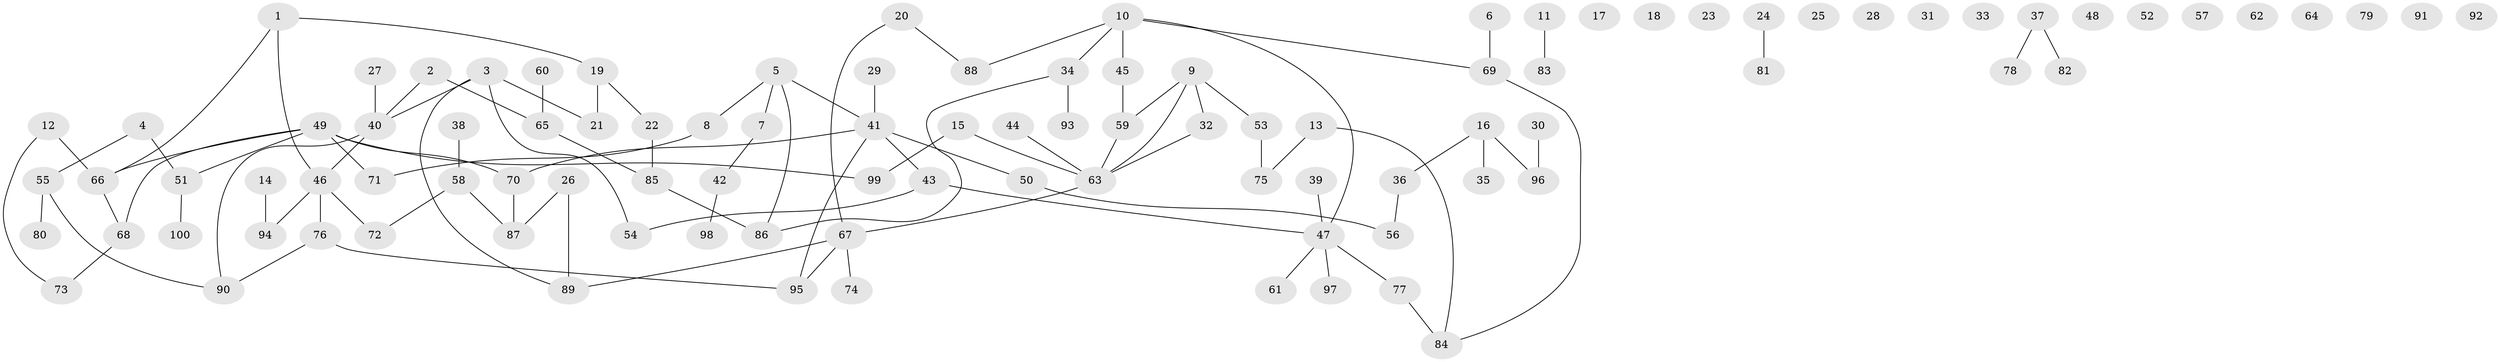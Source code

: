 // coarse degree distribution, {9: 0.02040816326530612, 2: 0.1836734693877551, 6: 0.02040816326530612, 3: 0.04081632653061224, 12: 0.02040816326530612, 5: 0.04081632653061224, 0: 0.3673469387755102, 1: 0.24489795918367346, 4: 0.04081632653061224, 7: 0.02040816326530612}
// Generated by graph-tools (version 1.1) at 2025/16/03/04/25 18:16:46]
// undirected, 100 vertices, 102 edges
graph export_dot {
graph [start="1"]
  node [color=gray90,style=filled];
  1;
  2;
  3;
  4;
  5;
  6;
  7;
  8;
  9;
  10;
  11;
  12;
  13;
  14;
  15;
  16;
  17;
  18;
  19;
  20;
  21;
  22;
  23;
  24;
  25;
  26;
  27;
  28;
  29;
  30;
  31;
  32;
  33;
  34;
  35;
  36;
  37;
  38;
  39;
  40;
  41;
  42;
  43;
  44;
  45;
  46;
  47;
  48;
  49;
  50;
  51;
  52;
  53;
  54;
  55;
  56;
  57;
  58;
  59;
  60;
  61;
  62;
  63;
  64;
  65;
  66;
  67;
  68;
  69;
  70;
  71;
  72;
  73;
  74;
  75;
  76;
  77;
  78;
  79;
  80;
  81;
  82;
  83;
  84;
  85;
  86;
  87;
  88;
  89;
  90;
  91;
  92;
  93;
  94;
  95;
  96;
  97;
  98;
  99;
  100;
  1 -- 19;
  1 -- 46;
  1 -- 66;
  2 -- 40;
  2 -- 65;
  3 -- 21;
  3 -- 40;
  3 -- 54;
  3 -- 89;
  4 -- 51;
  4 -- 55;
  5 -- 7;
  5 -- 8;
  5 -- 41;
  5 -- 86;
  6 -- 69;
  7 -- 42;
  8 -- 71;
  9 -- 32;
  9 -- 53;
  9 -- 59;
  9 -- 63;
  10 -- 34;
  10 -- 45;
  10 -- 47;
  10 -- 69;
  10 -- 88;
  11 -- 83;
  12 -- 66;
  12 -- 73;
  13 -- 75;
  13 -- 84;
  14 -- 94;
  15 -- 63;
  15 -- 99;
  16 -- 35;
  16 -- 36;
  16 -- 96;
  19 -- 21;
  19 -- 22;
  20 -- 67;
  20 -- 88;
  22 -- 85;
  24 -- 81;
  26 -- 87;
  26 -- 89;
  27 -- 40;
  29 -- 41;
  30 -- 96;
  32 -- 63;
  34 -- 86;
  34 -- 93;
  36 -- 56;
  37 -- 78;
  37 -- 82;
  38 -- 58;
  39 -- 47;
  40 -- 46;
  40 -- 90;
  41 -- 43;
  41 -- 50;
  41 -- 70;
  41 -- 95;
  42 -- 98;
  43 -- 47;
  43 -- 54;
  44 -- 63;
  45 -- 59;
  46 -- 72;
  46 -- 76;
  46 -- 94;
  47 -- 61;
  47 -- 77;
  47 -- 97;
  49 -- 51;
  49 -- 66;
  49 -- 68;
  49 -- 70;
  49 -- 71;
  49 -- 99;
  50 -- 56;
  51 -- 100;
  53 -- 75;
  55 -- 80;
  55 -- 90;
  58 -- 72;
  58 -- 87;
  59 -- 63;
  60 -- 65;
  63 -- 67;
  65 -- 85;
  66 -- 68;
  67 -- 74;
  67 -- 89;
  67 -- 95;
  68 -- 73;
  69 -- 84;
  70 -- 87;
  76 -- 90;
  76 -- 95;
  77 -- 84;
  85 -- 86;
}
